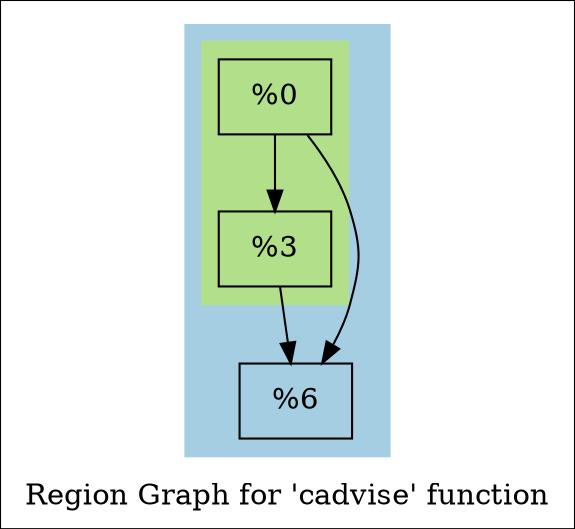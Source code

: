 digraph "Region Graph for 'cadvise' function" {
	label="Region Graph for 'cadvise' function";

	Node0x110cf80 [shape=record,label="{%0}"];
	Node0x110cf80 -> Node0x143d640;
	Node0x110cf80 -> Node0x1447bf0;
	Node0x143d640 [shape=record,label="{%3}"];
	Node0x143d640 -> Node0x1447bf0;
	Node0x1447bf0 [shape=record,label="{%6}"];
	colorscheme = "paired12"
        subgraph cluster_0x139ee90 {
          label = "";
          style = filled;
          color = 1
          subgraph cluster_0x145a750 {
            label = "";
            style = filled;
            color = 3
            Node0x110cf80;
            Node0x143d640;
          }
          Node0x1447bf0;
        }
}
